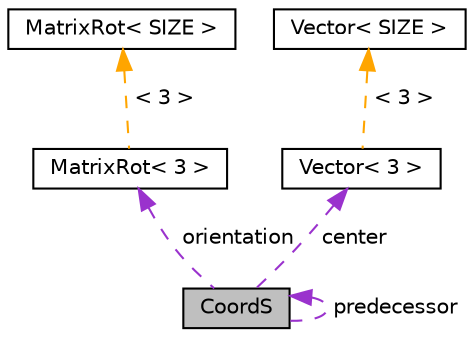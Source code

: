 digraph "CoordS"
{
 // LATEX_PDF_SIZE
  edge [fontname="Helvetica",fontsize="10",labelfontname="Helvetica",labelfontsize="10"];
  node [fontname="Helvetica",fontsize="10",shape=record];
  Node1 [label="CoordS",height=0.2,width=0.4,color="black", fillcolor="grey75", style="filled", fontcolor="black",tooltip="Modeluje pojęcie klasy CoordS."];
  Node2 -> Node1 [dir="back",color="darkorchid3",fontsize="10",style="dashed",label=" orientation" ,fontname="Helvetica"];
  Node2 [label="MatrixRot\< 3 \>",height=0.2,width=0.4,color="black", fillcolor="white", style="filled",URL="$class_matrix_rot.html",tooltip=" "];
  Node3 -> Node2 [dir="back",color="orange",fontsize="10",style="dashed",label=" \< 3 \>" ,fontname="Helvetica"];
  Node3 [label="MatrixRot\< SIZE \>",height=0.2,width=0.4,color="black", fillcolor="white", style="filled",URL="$class_matrix_rot.html",tooltip="Modeluje pojęcie macierzy rotacji."];
  Node4 -> Node1 [dir="back",color="darkorchid3",fontsize="10",style="dashed",label=" center" ,fontname="Helvetica"];
  Node4 [label="Vector\< 3 \>",height=0.2,width=0.4,color="black", fillcolor="white", style="filled",URL="$class_vector.html",tooltip=" "];
  Node5 -> Node4 [dir="back",color="orange",fontsize="10",style="dashed",label=" \< 3 \>" ,fontname="Helvetica"];
  Node5 [label="Vector\< SIZE \>",height=0.2,width=0.4,color="black", fillcolor="white", style="filled",URL="$class_vector.html",tooltip="Modeluje pojęcie Wektora/Punktu w przestrzeni n-wymiarowej."];
  Node1 -> Node1 [dir="back",color="darkorchid3",fontsize="10",style="dashed",label=" predecessor" ,fontname="Helvetica"];
}
